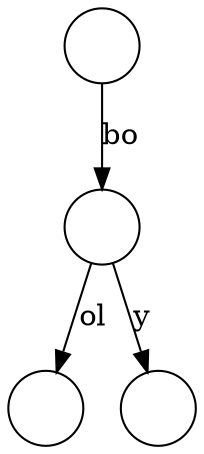 digraph G{
    margin=0;
	node[shape=circle]
	t[label=""];
	tbo[label=""];
	tbool[label=""];
	tbo->tbool[label="ol"]
	tboy[label=""];
	tbo->tboy[label="y"]
	t->tbo[label="bo"]
}

